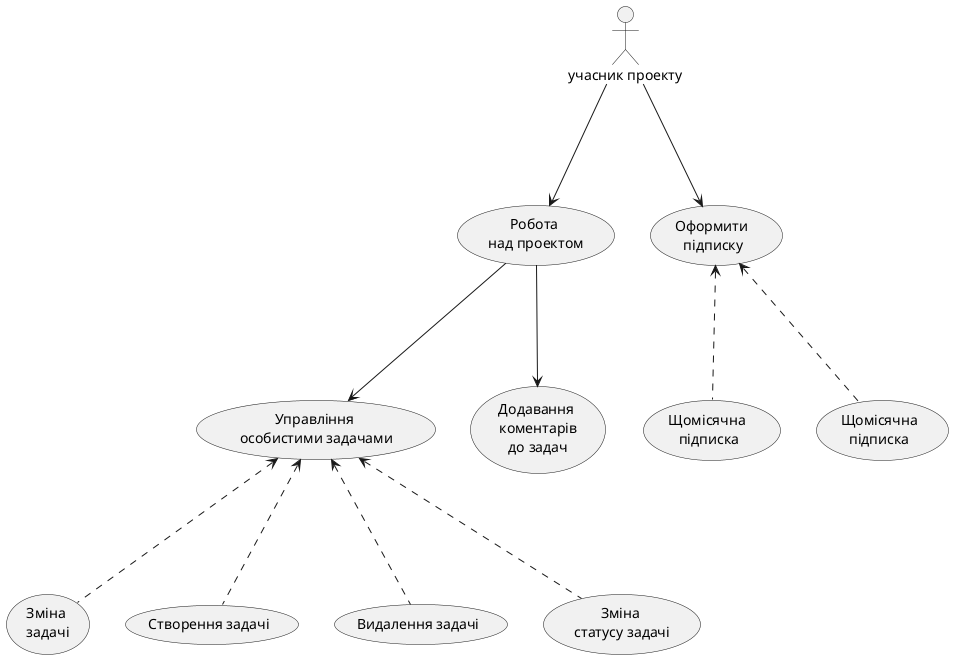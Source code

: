 @startuml
:учасник проекту: as user
user--->(Робота \nнад проектом)
user--->(Оформити \nпідписку)
(Робота \nнад проектом)--->(Управління \nособистими задачами)
(Робота \nнад проектом)--->(Додавання \nкоментарів\nдо задач)
(Управління \nособистими задачами)<...(Зміна \nзадачі)
(Управління \nособистими задачами)<...(Створення задачі)
(Управління \nособистими задачами)<...(Видалення задачі)
(Управління \nособистими задачами)<...(Зміна \nстатусу задачі)
(Оформити \nпідписку)<...(Щомісячна \nпідписка)
(Оформити \nпідписку)<...(Щомісячна\nпідписка)
@endum